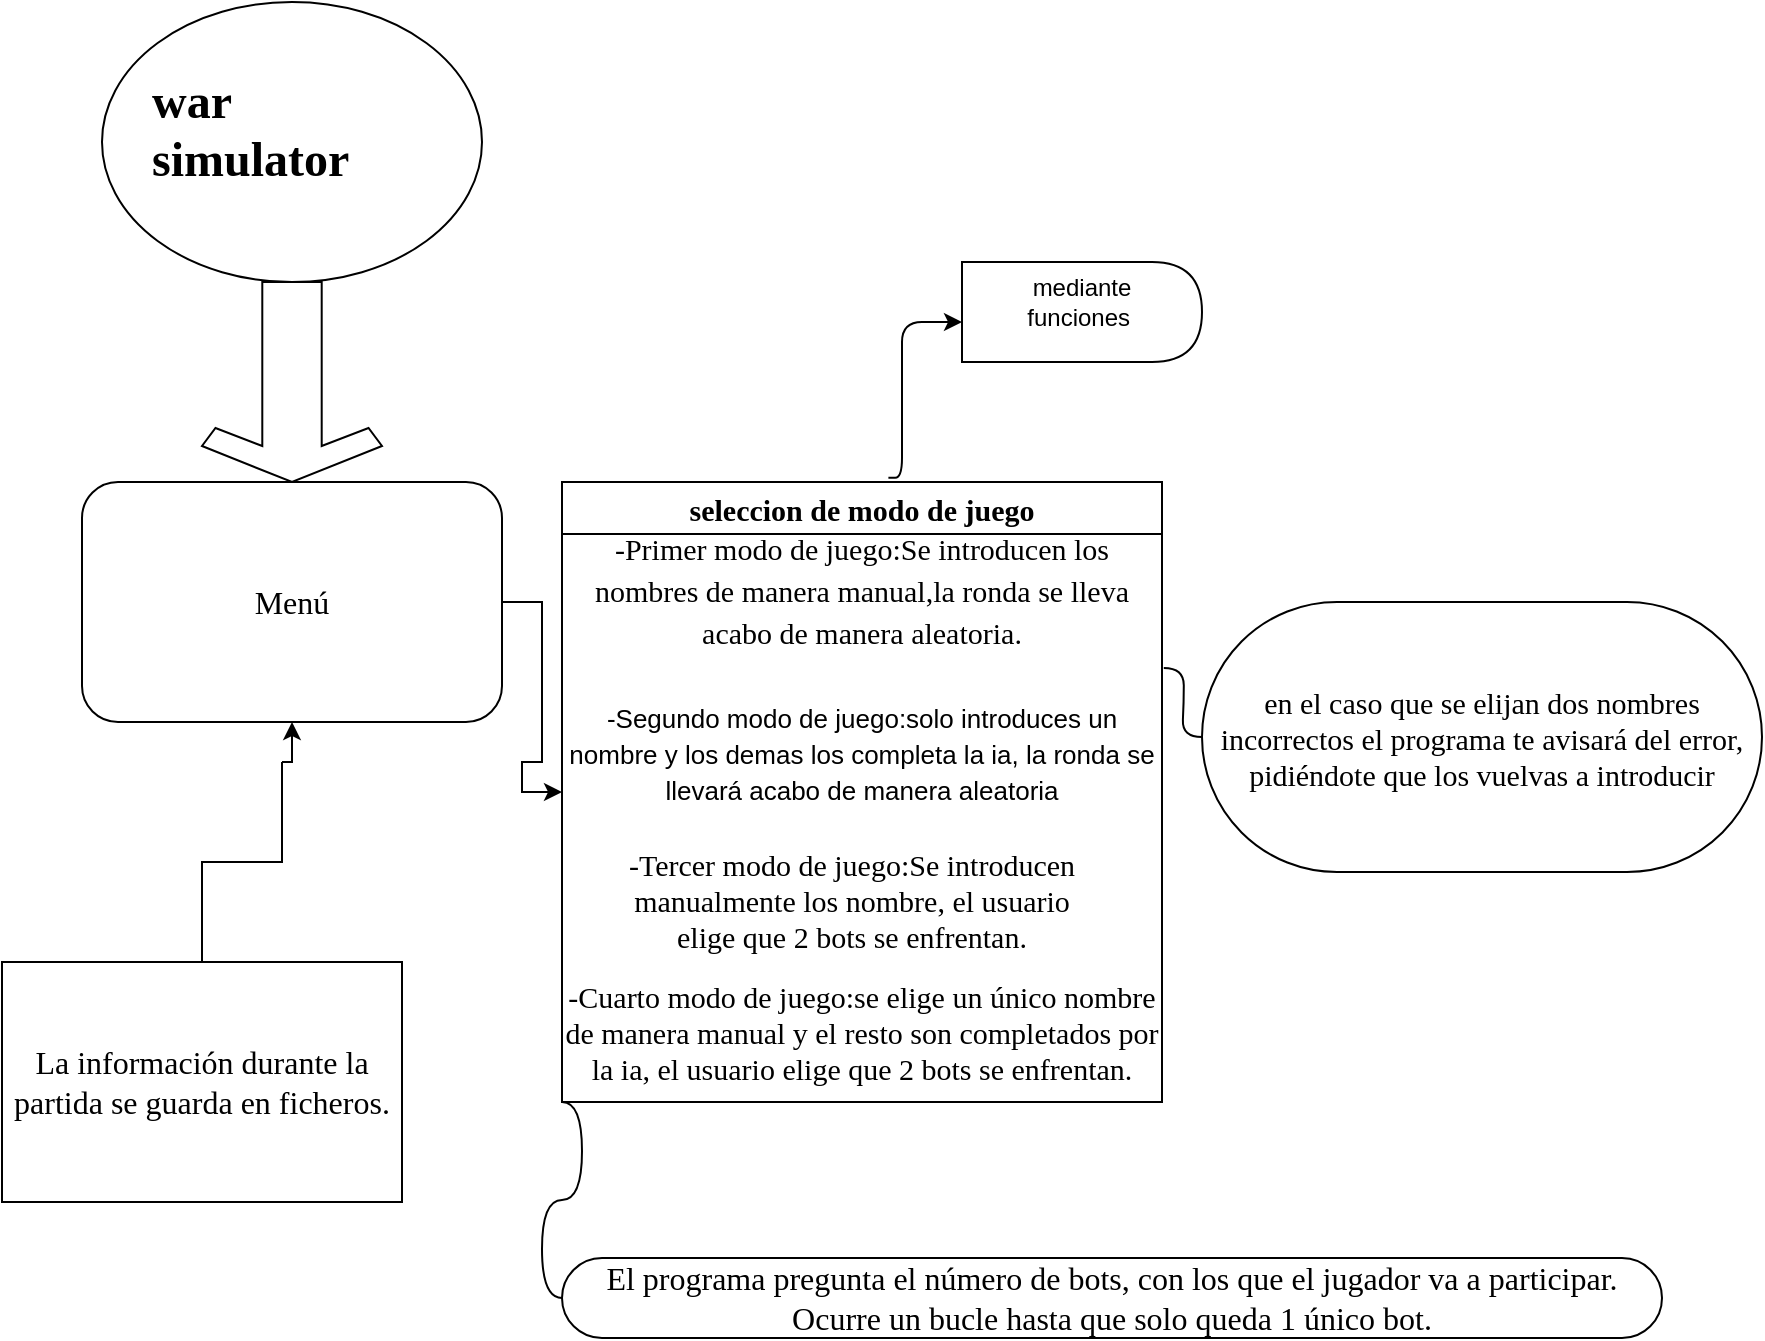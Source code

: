 <mxfile version="14.6.13" type="github">
  <diagram id="EyykRgJbTBzst2TbG_7H" name="Page-1">
    <mxGraphModel dx="1278" dy="580" grid="1" gridSize="10" guides="1" tooltips="1" connect="1" arrows="1" fold="1" page="1" pageScale="1" pageWidth="1169" pageHeight="827" math="0" shadow="0">
      <root>
        <mxCell id="0" />
        <mxCell id="1" parent="0" />
        <mxCell id="oetUtK0mM1qXIEH1qYYt-2" value="" style="ellipse;whiteSpace=wrap;html=1;" parent="1" vertex="1">
          <mxGeometry x="420" y="50" width="190" height="140" as="geometry" />
        </mxCell>
        <mxCell id="wmIor--7g2cavVn0_L6w-4" value="&lt;h1&gt;&lt;font face=&quot;Georgia&quot; style=&quot;font-size: 24px&quot;&gt;war simulator&lt;/font&gt;&lt;/h1&gt;" style="text;html=1;strokeColor=none;fillColor=none;spacing=5;spacingTop=-20;whiteSpace=wrap;overflow=hidden;rounded=0;" parent="1" vertex="1">
          <mxGeometry x="440" y="80" width="150" height="80" as="geometry" />
        </mxCell>
        <mxCell id="wmIor--7g2cavVn0_L6w-9" value="" style="html=1;shadow=0;dashed=0;align=center;verticalAlign=middle;shape=mxgraph.arrows2.sharpArrow2;dy1=0.67;dx1=18;dx2=18;dy3=0.15;dx3=27;notch=0;direction=south;" parent="1" vertex="1">
          <mxGeometry x="470" y="190" width="90" height="100" as="geometry" />
        </mxCell>
        <mxCell id="wmIor--7g2cavVn0_L6w-29" style="edgeStyle=orthogonalEdgeStyle;rounded=0;orthogonalLoop=1;jettySize=auto;html=1;" parent="1" source="wmIor--7g2cavVn0_L6w-25" target="wmIor--7g2cavVn0_L6w-30" edge="1">
          <mxGeometry relative="1" as="geometry">
            <mxPoint x="680" y="350" as="targetPoint" />
          </mxGeometry>
        </mxCell>
        <mxCell id="wmIor--7g2cavVn0_L6w-25" value="&lt;font face=&quot;Times New Roman&quot; size=&quot;3&quot;&gt;Menú&lt;/font&gt;" style="rounded=1;whiteSpace=wrap;html=1;" parent="1" vertex="1">
          <mxGeometry x="410" y="290" width="210" height="120" as="geometry" />
        </mxCell>
        <mxCell id="wmIor--7g2cavVn0_L6w-30" value="seleccion de modo de juego" style="swimlane;fontStyle=1;childLayout=stackLayout;horizontal=1;startSize=26;horizontalStack=0;resizeParent=1;resizeParentMax=0;resizeLast=0;collapsible=1;marginBottom=0;fontFamily=Georgia;fontSize=15;" parent="1" vertex="1">
          <mxGeometry x="650" y="290" width="300" height="310" as="geometry" />
        </mxCell>
        <mxCell id="wmIor--7g2cavVn0_L6w-36" value="&lt;h3&gt;&lt;span style=&quot;font-size: 15px ; font-weight: normal&quot;&gt;&lt;font style=&quot;font-size: 15px&quot;&gt;-Primer modo de juego:Se introducen los nombres de manera manual,la ronda se lleva acabo de manera aleatoria.&lt;/font&gt;&lt;/span&gt;&lt;/h3&gt;&lt;div&gt;&lt;span style=&quot;font-weight: normal&quot;&gt;&lt;font style=&quot;font-size: 12px&quot;&gt;&lt;br&gt;&lt;/font&gt;&lt;/span&gt;&lt;/div&gt;" style="text;html=1;strokeColor=none;fillColor=none;align=center;verticalAlign=middle;whiteSpace=wrap;rounded=0;fontFamily=Georgia;fontSize=15;" parent="wmIor--7g2cavVn0_L6w-30" vertex="1">
          <mxGeometry y="26" width="300" height="74" as="geometry" />
        </mxCell>
        <mxCell id="wmIor--7g2cavVn0_L6w-38" value="&lt;font face=&quot;Helvetica&quot; style=&quot;font-size: 13px&quot;&gt;-Segundo modo de juego:solo introduces un nombre y los demas los completa la ia, la ronda se llevará acabo de manera aleatoria&lt;/font&gt;" style="text;html=1;strokeColor=none;fillColor=none;align=center;verticalAlign=middle;whiteSpace=wrap;rounded=0;fontFamily=Georgia;fontSize=15;" parent="wmIor--7g2cavVn0_L6w-30" vertex="1">
          <mxGeometry y="100" width="300" height="70" as="geometry" />
        </mxCell>
        <mxCell id="wmIor--7g2cavVn0_L6w-34" value="&lt;h3&gt;&lt;br&gt;&lt;/h3&gt;&lt;div&gt;&lt;br&gt;&lt;/div&gt;&lt;div&gt;&lt;br&gt;&lt;/div&gt;" style="text;html=1;align=center;verticalAlign=middle;resizable=0;points=[];autosize=1;strokeColor=none;" parent="wmIor--7g2cavVn0_L6w-30" vertex="1">
          <mxGeometry y="170" width="300" height="70" as="geometry" />
        </mxCell>
        <mxCell id="wmIor--7g2cavVn0_L6w-42" value="-Cuarto modo de juego:se elige un único nombre de manera manual y el resto son completados por la ia, el usuario elige que 2 bots se enfrentan." style="text;html=1;strokeColor=none;fillColor=none;align=center;verticalAlign=middle;whiteSpace=wrap;rounded=0;fontFamily=Georgia;fontSize=15;" parent="wmIor--7g2cavVn0_L6w-30" vertex="1">
          <mxGeometry y="240" width="300" height="70" as="geometry" />
        </mxCell>
        <mxCell id="St34alJCIV85MOsY1Ajb-10" style="edgeStyle=orthogonalEdgeStyle;rounded=0;orthogonalLoop=1;jettySize=auto;html=1;entryX=0.5;entryY=1;entryDx=0;entryDy=0;" edge="1" parent="1" target="wmIor--7g2cavVn0_L6w-25">
          <mxGeometry relative="1" as="geometry">
            <mxPoint x="510" y="430" as="sourcePoint" />
          </mxGeometry>
        </mxCell>
        <mxCell id="wmIor--7g2cavVn0_L6w-48" value="&lt;br&gt;&lt;span&gt;-Tercer modo de juego:Se introducen manualmente los nombre, el usuario elige que 2 bots se enfrentan.&lt;/span&gt;" style="text;html=1;strokeColor=none;fillColor=none;align=center;verticalAlign=middle;whiteSpace=wrap;rounded=0;fontFamily=Georgia;fontSize=15;" parent="1" vertex="1">
          <mxGeometry x="670" y="450" width="250" height="80" as="geometry" />
        </mxCell>
        <mxCell id="wmIor--7g2cavVn0_L6w-49" value="en el caso que se elijan dos nombres incorrectos el programa te avisará del error, pidiéndote que los vuelvas a introducir" style="whiteSpace=wrap;html=1;rounded=1;arcSize=50;align=center;verticalAlign=middle;strokeWidth=1;autosize=1;spacing=4;treeFolding=1;treeMoving=1;newEdgeStyle={&quot;edgeStyle&quot;:&quot;entityRelationEdgeStyle&quot;,&quot;startArrow&quot;:&quot;none&quot;,&quot;endArrow&quot;:&quot;none&quot;,&quot;segment&quot;:10,&quot;curved&quot;:1};fontFamily=Georgia;fontSize=15;" parent="1" vertex="1">
          <mxGeometry x="970" y="350" width="280" height="135" as="geometry" />
        </mxCell>
        <mxCell id="wmIor--7g2cavVn0_L6w-50" value="" style="edgeStyle=entityRelationEdgeStyle;startArrow=none;endArrow=none;segment=10;curved=1;fontFamily=Georgia;fontSize=15;exitX=1.003;exitY=0.905;exitDx=0;exitDy=0;exitPerimeter=0;" parent="1" source="wmIor--7g2cavVn0_L6w-36" target="wmIor--7g2cavVn0_L6w-49" edge="1">
          <mxGeometry relative="1" as="geometry">
            <mxPoint x="750" y="400" as="sourcePoint" />
          </mxGeometry>
        </mxCell>
        <mxCell id="St34alJCIV85MOsY1Ajb-1" value="" style="edgeStyle=elbowEdgeStyle;elbow=horizontal;endArrow=classic;html=1;exitX=0.544;exitY=-0.007;exitDx=0;exitDy=0;exitPerimeter=0;" edge="1" parent="1" source="wmIor--7g2cavVn0_L6w-30">
          <mxGeometry width="50" height="50" relative="1" as="geometry">
            <mxPoint x="620" y="320" as="sourcePoint" />
            <mxPoint x="850" y="210" as="targetPoint" />
            <Array as="points">
              <mxPoint x="820" y="280" />
            </Array>
          </mxGeometry>
        </mxCell>
        <mxCell id="St34alJCIV85MOsY1Ajb-2" value="" style="shape=delay;whiteSpace=wrap;html=1;" vertex="1" parent="1">
          <mxGeometry x="850" y="180" width="120" height="50" as="geometry" />
        </mxCell>
        <mxCell id="St34alJCIV85MOsY1Ajb-3" value="mediante funciones&amp;nbsp;" style="text;html=1;strokeColor=none;fillColor=none;align=center;verticalAlign=middle;whiteSpace=wrap;rounded=0;" vertex="1" parent="1">
          <mxGeometry x="870" y="180" width="80" height="40" as="geometry" />
        </mxCell>
        <mxCell id="St34alJCIV85MOsY1Ajb-5" value="&lt;font face=&quot;Times New Roman&quot; size=&quot;3&quot;&gt;El programa pregunta el número de bots, con los que el jugador va a participar.&lt;br&gt;Ocurre un bucle hasta que solo queda 1 único bot.&lt;br&gt;&lt;/font&gt;" style="whiteSpace=wrap;html=1;rounded=1;arcSize=50;align=center;verticalAlign=middle;strokeWidth=1;autosize=1;spacing=4;treeFolding=1;treeMoving=1;newEdgeStyle={&quot;edgeStyle&quot;:&quot;entityRelationEdgeStyle&quot;,&quot;startArrow&quot;:&quot;none&quot;,&quot;endArrow&quot;:&quot;none&quot;,&quot;segment&quot;:10,&quot;curved&quot;:1};" vertex="1" parent="1">
          <mxGeometry x="650" y="678" width="550" height="40" as="geometry" />
        </mxCell>
        <mxCell id="St34alJCIV85MOsY1Ajb-6" value="" style="edgeStyle=entityRelationEdgeStyle;startArrow=none;endArrow=none;segment=10;curved=1;exitX=0;exitY=1;exitDx=0;exitDy=0;" edge="1" parent="1" source="wmIor--7g2cavVn0_L6w-42">
          <mxGeometry relative="1" as="geometry">
            <mxPoint x="620" y="310" as="sourcePoint" />
            <mxPoint x="650" y="698" as="targetPoint" />
          </mxGeometry>
        </mxCell>
        <mxCell id="St34alJCIV85MOsY1Ajb-8" value="&lt;font face=&quot;Times New Roman&quot; size=&quot;3&quot;&gt;La información durante la partida se guarda en ficheros.&lt;/font&gt;" style="whiteSpace=wrap;html=1;align=center;verticalAlign=middle;treeFolding=1;treeMoving=1;newEdgeStyle={&quot;edgeStyle&quot;:&quot;elbowEdgeStyle&quot;,&quot;startArrow&quot;:&quot;none&quot;,&quot;endArrow&quot;:&quot;none&quot;};" vertex="1" parent="1">
          <mxGeometry x="370" y="530" width="200" height="120" as="geometry" />
        </mxCell>
        <mxCell id="St34alJCIV85MOsY1Ajb-9" value="" style="edgeStyle=elbowEdgeStyle;elbow=vertical;startArrow=none;endArrow=none;rounded=0;" edge="1" target="St34alJCIV85MOsY1Ajb-8" parent="1">
          <mxGeometry relative="1" as="geometry">
            <mxPoint x="510" y="430" as="sourcePoint" />
          </mxGeometry>
        </mxCell>
      </root>
    </mxGraphModel>
  </diagram>
</mxfile>
